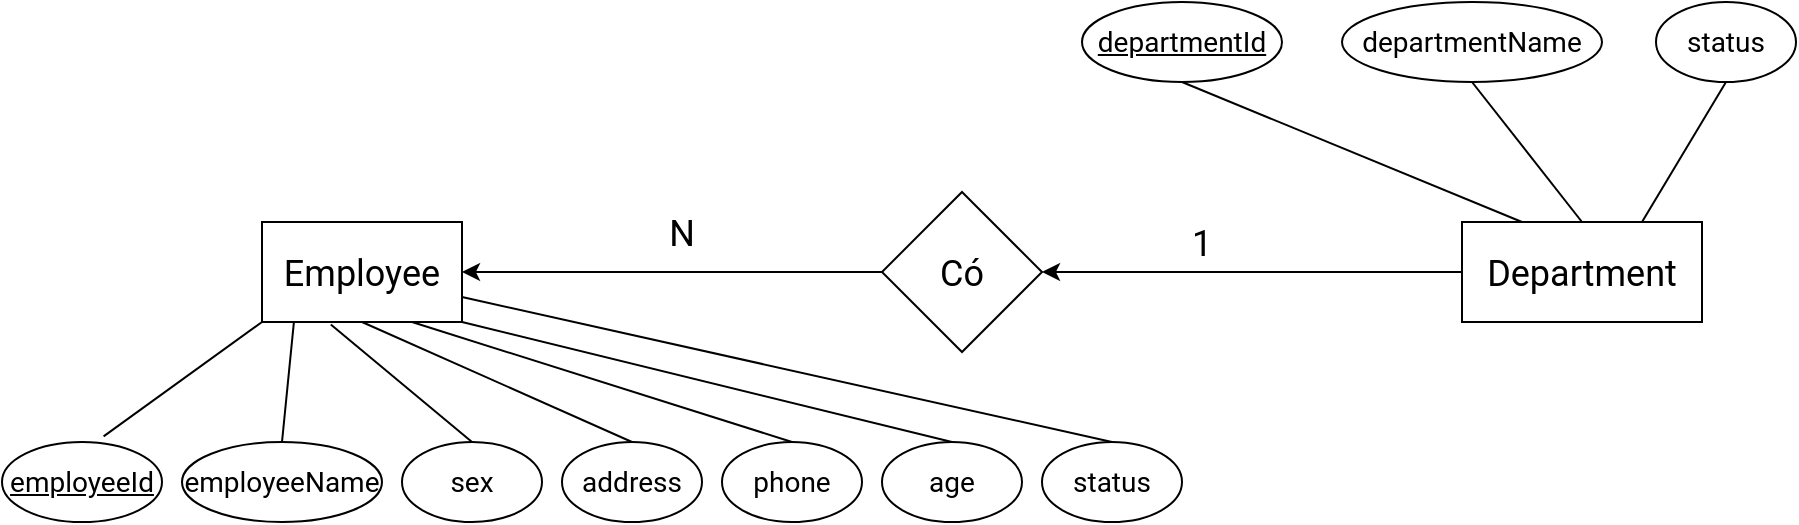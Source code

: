 <mxfile version="24.4.13" type="device">
  <diagram name="Trang-1" id="Is00PIFVjggMei35HA1T">
    <mxGraphModel dx="1050" dy="522" grid="1" gridSize="10" guides="1" tooltips="1" connect="1" arrows="1" fold="1" page="1" pageScale="1" pageWidth="827" pageHeight="1169" math="0" shadow="0">
      <root>
        <mxCell id="0" />
        <mxCell id="1" parent="0" />
        <mxCell id="IO_G3gP7IxYUmLnRqnUz-1" value="&lt;font style=&quot;font-size: 18px;&quot; face=&quot;Roboto&quot;&gt;Employee&lt;/font&gt;" style="rounded=0;whiteSpace=wrap;html=1;" parent="1" vertex="1">
          <mxGeometry x="130" y="190" width="100" height="50" as="geometry" />
        </mxCell>
        <mxCell id="IO_G3gP7IxYUmLnRqnUz-4" value="&lt;font style=&quot;font-size: 18px;&quot; face=&quot;Roboto&quot;&gt;Department&lt;/font&gt;" style="rounded=0;whiteSpace=wrap;html=1;" parent="1" vertex="1">
          <mxGeometry x="730" y="190" width="120" height="50" as="geometry" />
        </mxCell>
        <mxCell id="IO_G3gP7IxYUmLnRqnUz-6" value="&lt;font style=&quot;font-size: 18px;&quot; face=&quot;Roboto&quot;&gt;Có&lt;/font&gt;" style="rhombus;whiteSpace=wrap;html=1;" parent="1" vertex="1">
          <mxGeometry x="440" y="175" width="80" height="80" as="geometry" />
        </mxCell>
        <mxCell id="IO_G3gP7IxYUmLnRqnUz-7" value="" style="endArrow=classic;html=1;rounded=0;entryX=1;entryY=0.5;entryDx=0;entryDy=0;" parent="1" source="IO_G3gP7IxYUmLnRqnUz-6" target="IO_G3gP7IxYUmLnRqnUz-1" edge="1">
          <mxGeometry width="50" height="50" relative="1" as="geometry">
            <mxPoint x="570" y="290" as="sourcePoint" />
            <mxPoint x="280" y="160" as="targetPoint" />
          </mxGeometry>
        </mxCell>
        <mxCell id="IO_G3gP7IxYUmLnRqnUz-8" value="" style="endArrow=classic;html=1;rounded=0;entryX=1;entryY=0.5;entryDx=0;entryDy=0;exitX=0;exitY=0.5;exitDx=0;exitDy=0;" parent="1" source="IO_G3gP7IxYUmLnRqnUz-4" target="IO_G3gP7IxYUmLnRqnUz-6" edge="1">
          <mxGeometry width="50" height="50" relative="1" as="geometry">
            <mxPoint x="770" y="290" as="sourcePoint" />
            <mxPoint x="720" y="210" as="targetPoint" />
            <Array as="points" />
          </mxGeometry>
        </mxCell>
        <mxCell id="IO_G3gP7IxYUmLnRqnUz-9" value="&lt;font style=&quot;font-size: 18px;&quot; face=&quot;Roboto&quot;&gt;1&lt;/font&gt;" style="text;html=1;align=center;verticalAlign=middle;whiteSpace=wrap;rounded=0;" parent="1" vertex="1">
          <mxGeometry x="570" y="185" width="60" height="30" as="geometry" />
        </mxCell>
        <mxCell id="IO_G3gP7IxYUmLnRqnUz-10" value="&lt;font style=&quot;font-size: 18px;&quot; face=&quot;Roboto&quot;&gt;N&lt;/font&gt;" style="text;html=1;align=center;verticalAlign=middle;whiteSpace=wrap;rounded=0;" parent="1" vertex="1">
          <mxGeometry x="310" y="180" width="60" height="30" as="geometry" />
        </mxCell>
        <mxCell id="IO_G3gP7IxYUmLnRqnUz-11" value="&lt;span style=&quot;font-family: Roboto;&quot;&gt;&lt;font style=&quot;font-size: 14px;&quot;&gt;&lt;u&gt;employeeId&lt;/u&gt;&lt;/font&gt;&lt;/span&gt;" style="ellipse;whiteSpace=wrap;html=1;" parent="1" vertex="1">
          <mxGeometry y="300" width="80" height="40" as="geometry" />
        </mxCell>
        <mxCell id="IO_G3gP7IxYUmLnRqnUz-12" value="&lt;span style=&quot;font-family: Roboto;&quot;&gt;&lt;font style=&quot;font-size: 14px;&quot;&gt;employeeName&lt;/font&gt;&lt;/span&gt;" style="ellipse;whiteSpace=wrap;html=1;" parent="1" vertex="1">
          <mxGeometry x="90" y="300" width="100" height="40" as="geometry" />
        </mxCell>
        <mxCell id="IO_G3gP7IxYUmLnRqnUz-13" value="&lt;span style=&quot;font-family: Roboto;&quot;&gt;&lt;font style=&quot;font-size: 14px;&quot;&gt;sex&lt;/font&gt;&lt;/span&gt;" style="ellipse;whiteSpace=wrap;html=1;" parent="1" vertex="1">
          <mxGeometry x="200" y="300" width="70" height="40" as="geometry" />
        </mxCell>
        <mxCell id="IO_G3gP7IxYUmLnRqnUz-14" value="&lt;span style=&quot;font-family: Roboto;&quot;&gt;&lt;font style=&quot;font-size: 14px;&quot;&gt;address&lt;/font&gt;&lt;/span&gt;" style="ellipse;whiteSpace=wrap;html=1;" parent="1" vertex="1">
          <mxGeometry x="280" y="300" width="70" height="40" as="geometry" />
        </mxCell>
        <mxCell id="IO_G3gP7IxYUmLnRqnUz-15" value="&lt;span style=&quot;font-family: Roboto;&quot;&gt;&lt;font style=&quot;font-size: 14px;&quot;&gt;phone&lt;/font&gt;&lt;/span&gt;" style="ellipse;whiteSpace=wrap;html=1;" parent="1" vertex="1">
          <mxGeometry x="360" y="300" width="70" height="40" as="geometry" />
        </mxCell>
        <mxCell id="IO_G3gP7IxYUmLnRqnUz-16" value="&lt;span style=&quot;font-family: Roboto;&quot;&gt;&lt;font style=&quot;font-size: 14px;&quot;&gt;age&lt;/font&gt;&lt;/span&gt;" style="ellipse;whiteSpace=wrap;html=1;" parent="1" vertex="1">
          <mxGeometry x="440" y="300" width="70" height="40" as="geometry" />
        </mxCell>
        <mxCell id="IO_G3gP7IxYUmLnRqnUz-18" value="&lt;span style=&quot;font-family: Roboto;&quot;&gt;&lt;font style=&quot;font-size: 14px;&quot;&gt;status&lt;/font&gt;&lt;/span&gt;" style="ellipse;whiteSpace=wrap;html=1;" parent="1" vertex="1">
          <mxGeometry x="520" y="300" width="70" height="40" as="geometry" />
        </mxCell>
        <mxCell id="IO_G3gP7IxYUmLnRqnUz-19" value="" style="endArrow=none;html=1;rounded=0;exitX=0.635;exitY=-0.07;exitDx=0;exitDy=0;exitPerimeter=0;entryX=0;entryY=1;entryDx=0;entryDy=0;" parent="1" source="IO_G3gP7IxYUmLnRqnUz-11" target="IO_G3gP7IxYUmLnRqnUz-1" edge="1">
          <mxGeometry width="50" height="50" relative="1" as="geometry">
            <mxPoint x="120" y="290" as="sourcePoint" />
            <mxPoint x="170" y="240" as="targetPoint" />
          </mxGeometry>
        </mxCell>
        <mxCell id="IO_G3gP7IxYUmLnRqnUz-20" value="" style="endArrow=none;html=1;rounded=0;entryX=0.16;entryY=0.992;entryDx=0;entryDy=0;exitX=0.5;exitY=0;exitDx=0;exitDy=0;entryPerimeter=0;" parent="1" source="IO_G3gP7IxYUmLnRqnUz-12" target="IO_G3gP7IxYUmLnRqnUz-1" edge="1">
          <mxGeometry width="50" height="50" relative="1" as="geometry">
            <mxPoint x="390" y="390" as="sourcePoint" />
            <mxPoint x="440" y="340" as="targetPoint" />
          </mxGeometry>
        </mxCell>
        <mxCell id="IO_G3gP7IxYUmLnRqnUz-21" value="" style="endArrow=none;html=1;rounded=0;exitX=0.5;exitY=0;exitDx=0;exitDy=0;entryX=0.344;entryY=1.024;entryDx=0;entryDy=0;entryPerimeter=0;" parent="1" source="IO_G3gP7IxYUmLnRqnUz-13" target="IO_G3gP7IxYUmLnRqnUz-1" edge="1">
          <mxGeometry width="50" height="50" relative="1" as="geometry">
            <mxPoint x="150" y="290" as="sourcePoint" />
            <mxPoint x="200" y="240" as="targetPoint" />
          </mxGeometry>
        </mxCell>
        <mxCell id="IO_G3gP7IxYUmLnRqnUz-22" value="" style="endArrow=none;html=1;rounded=0;entryX=0.5;entryY=1;entryDx=0;entryDy=0;exitX=0.5;exitY=0;exitDx=0;exitDy=0;" parent="1" source="IO_G3gP7IxYUmLnRqnUz-14" target="IO_G3gP7IxYUmLnRqnUz-1" edge="1">
          <mxGeometry width="50" height="50" relative="1" as="geometry">
            <mxPoint x="390" y="390" as="sourcePoint" />
            <mxPoint x="440" y="340" as="targetPoint" />
          </mxGeometry>
        </mxCell>
        <mxCell id="IO_G3gP7IxYUmLnRqnUz-23" value="" style="endArrow=none;html=1;rounded=0;entryX=0.75;entryY=1;entryDx=0;entryDy=0;exitX=0.5;exitY=0;exitDx=0;exitDy=0;" parent="1" source="IO_G3gP7IxYUmLnRqnUz-15" target="IO_G3gP7IxYUmLnRqnUz-1" edge="1">
          <mxGeometry width="50" height="50" relative="1" as="geometry">
            <mxPoint x="390" y="390" as="sourcePoint" />
            <mxPoint x="440" y="340" as="targetPoint" />
          </mxGeometry>
        </mxCell>
        <mxCell id="IO_G3gP7IxYUmLnRqnUz-24" value="" style="endArrow=none;html=1;rounded=0;entryX=1;entryY=1;entryDx=0;entryDy=0;exitX=0.5;exitY=0;exitDx=0;exitDy=0;" parent="1" source="IO_G3gP7IxYUmLnRqnUz-16" target="IO_G3gP7IxYUmLnRqnUz-1" edge="1">
          <mxGeometry width="50" height="50" relative="1" as="geometry">
            <mxPoint x="390" y="390" as="sourcePoint" />
            <mxPoint x="440" y="340" as="targetPoint" />
          </mxGeometry>
        </mxCell>
        <mxCell id="IO_G3gP7IxYUmLnRqnUz-25" value="" style="endArrow=none;html=1;rounded=0;entryX=1;entryY=0.75;entryDx=0;entryDy=0;exitX=0.5;exitY=0;exitDx=0;exitDy=0;" parent="1" source="IO_G3gP7IxYUmLnRqnUz-18" target="IO_G3gP7IxYUmLnRqnUz-1" edge="1">
          <mxGeometry width="50" height="50" relative="1" as="geometry">
            <mxPoint x="390" y="390" as="sourcePoint" />
            <mxPoint x="440" y="340" as="targetPoint" />
          </mxGeometry>
        </mxCell>
        <mxCell id="IO_G3gP7IxYUmLnRqnUz-26" value="&lt;span style=&quot;font-family: Roboto;&quot;&gt;&lt;font style=&quot;font-size: 14px;&quot;&gt;&lt;u&gt;departmentId&lt;/u&gt;&lt;/font&gt;&lt;/span&gt;" style="ellipse;whiteSpace=wrap;html=1;" parent="1" vertex="1">
          <mxGeometry x="540" y="80" width="100" height="40" as="geometry" />
        </mxCell>
        <mxCell id="IO_G3gP7IxYUmLnRqnUz-27" value="&lt;span style=&quot;font-family: Roboto;&quot;&gt;&lt;font style=&quot;font-size: 14px;&quot;&gt;departmentName&lt;/font&gt;&lt;/span&gt;" style="ellipse;whiteSpace=wrap;html=1;" parent="1" vertex="1">
          <mxGeometry x="670" y="80" width="130" height="40" as="geometry" />
        </mxCell>
        <mxCell id="IO_G3gP7IxYUmLnRqnUz-28" value="&lt;span style=&quot;font-family: Roboto;&quot;&gt;&lt;font style=&quot;font-size: 14px;&quot;&gt;status&lt;/font&gt;&lt;/span&gt;" style="ellipse;whiteSpace=wrap;html=1;" parent="1" vertex="1">
          <mxGeometry x="827" y="80" width="70" height="40" as="geometry" />
        </mxCell>
        <mxCell id="IO_G3gP7IxYUmLnRqnUz-29" value="" style="endArrow=none;html=1;rounded=0;entryX=0.25;entryY=0;entryDx=0;entryDy=0;exitX=0.5;exitY=1;exitDx=0;exitDy=0;" parent="1" source="IO_G3gP7IxYUmLnRqnUz-26" target="IO_G3gP7IxYUmLnRqnUz-4" edge="1">
          <mxGeometry width="50" height="50" relative="1" as="geometry">
            <mxPoint x="390" y="290" as="sourcePoint" />
            <mxPoint x="440" y="240" as="targetPoint" />
          </mxGeometry>
        </mxCell>
        <mxCell id="IO_G3gP7IxYUmLnRqnUz-30" value="" style="endArrow=none;html=1;rounded=0;entryX=0.5;entryY=0;entryDx=0;entryDy=0;exitX=0.5;exitY=1;exitDx=0;exitDy=0;" parent="1" source="IO_G3gP7IxYUmLnRqnUz-27" target="IO_G3gP7IxYUmLnRqnUz-4" edge="1">
          <mxGeometry width="50" height="50" relative="1" as="geometry">
            <mxPoint x="390" y="290" as="sourcePoint" />
            <mxPoint x="440" y="240" as="targetPoint" />
          </mxGeometry>
        </mxCell>
        <mxCell id="IO_G3gP7IxYUmLnRqnUz-31" value="" style="endArrow=none;html=1;rounded=0;entryX=0.75;entryY=0;entryDx=0;entryDy=0;exitX=0.5;exitY=1;exitDx=0;exitDy=0;" parent="1" source="IO_G3gP7IxYUmLnRqnUz-28" target="IO_G3gP7IxYUmLnRqnUz-4" edge="1">
          <mxGeometry width="50" height="50" relative="1" as="geometry">
            <mxPoint x="390" y="290" as="sourcePoint" />
            <mxPoint x="440" y="240" as="targetPoint" />
          </mxGeometry>
        </mxCell>
      </root>
    </mxGraphModel>
  </diagram>
</mxfile>
